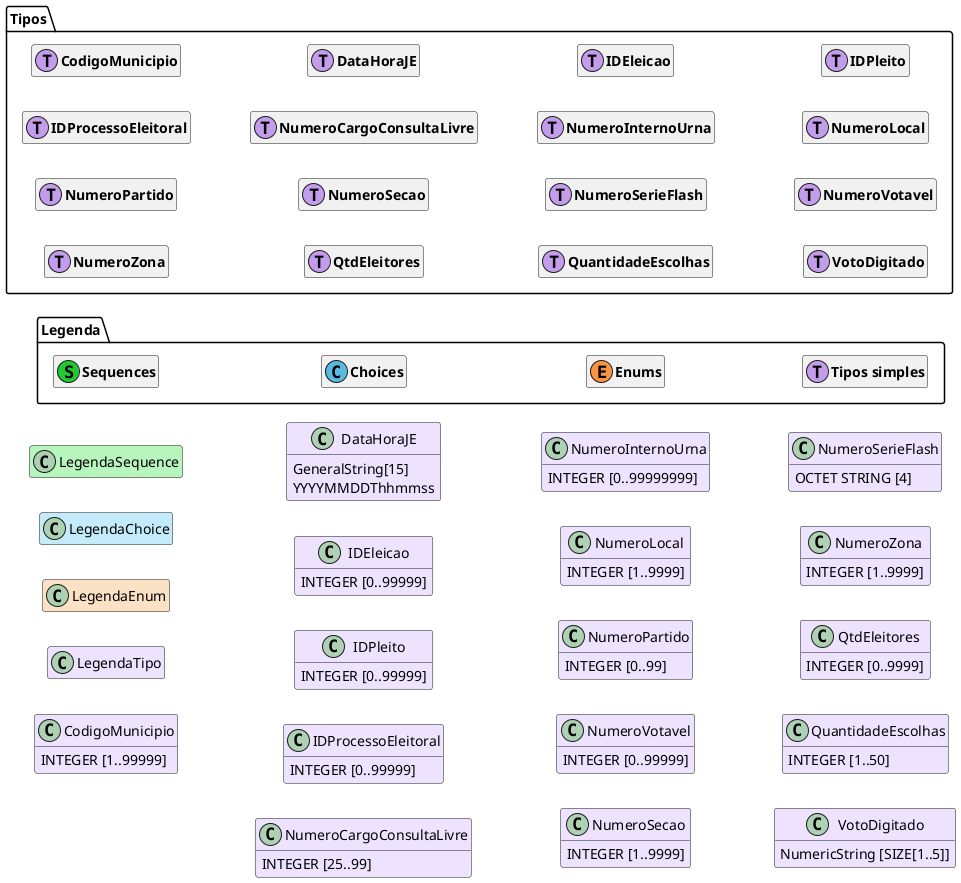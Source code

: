 @startuml

left to right direction

hide empty members

!define aenum       #fa9441
!define choice      #59b9de
!define sequence    #21c834
!define tipo        #c39deb
!define aenum_b     #fce2c5
!define choice_b    #c3ebfa
!define sequence_b  #b7f5bd
!define tipo_b      #ede3ff

package Legenda {
    class LegendaSequence   as "**Sequences**"              << (S, sequence) >>
    class LegendaChoice     as "**Choices**"                << (C, choice) >>
    class LegendaEnum       as "**Enums**"                  << (E, aenum) >>
    class LegendaTipo       as "**Tipos simples**"          << (T, tipo) >>
    ' Layout

    LegendaSequence -[hidden]-> LegendaChoice
    LegendaChoice -[hidden]-> LegendaEnum
    LegendaEnum -[hidden]-> LegendaTipo
}

package Tipos {
    class CodigoMunicipio          as "**CodigoMunicipio**"            << (T, tipo) >>
    class DataHoraJE               as "**DataHoraJE**"                 << (T, tipo) >>
    class IDEleicao                as "**IDEleicao**"                  << (T, tipo) >>
    class IDPleito                 as "**IDPleito**"                   << (T, tipo) >>
    class IDProcessoEleitoral      as "**IDProcessoEleitoral**"        << (T, tipo) >>
    class NumeroCargoConsultaLivre as "**NumeroCargoConsultaLivre**"   << (T, tipo) >>
    class NumeroInternoUrna        as "**NumeroInternoUrna**"          << (T, tipo) >>
    class NumeroLocal              as "**NumeroLocal**"                << (T, tipo) >>
    class NumeroPartido            as "**NumeroPartido**"              << (T, tipo) >>
    class NumeroSecao              as "**NumeroSecao**"                << (T, tipo) >>
    class NumeroSerieFlash         as "**NumeroSerieFlash**"           << (T, tipo) >>
    class NumeroVotavel            as "**NumeroVotavel**"              << (T, tipo) >>
    class NumeroZona               as "**NumeroZona**"                 << (T, tipo) >>
    class QtdEleitores             as "**QtdEleitores**"               << (T, tipo) >>
    class QuantidadeEscolhas       as "**QuantidadeEscolhas**"         << (T, tipo) >>
    class VotoDigitado             as "**VotoDigitado**"               << (T, tipo) >>

    CodigoMunicipio                -[hidden]-> DataHoraJE
    DataHoraJE                     -[hidden]-> IDEleicao
    IDEleicao                      -[hidden]-> IDPleito
    IDProcessoEleitoral            -[hidden]-> NumeroCargoConsultaLivre
    NumeroCargoConsultaLivre       -[hidden]-> NumeroInternoUrna
    NumeroInternoUrna              -[hidden]-> NumeroLocal
    NumeroPartido                  -[hidden]-> NumeroSecao
    NumeroSecao                    -[hidden]-> NumeroSerieFlash
    NumeroSerieFlash               -[hidden]-> NumeroVotavel
    NumeroZona                     -[hidden]-> QtdEleitores
    QtdEleitores                   -[hidden]-> QuantidadeEscolhas
    QuantidadeEscolhas             -[hidden]-> VotoDigitado
}

class LegendaSequence sequence_b
class LegendaChoice choice_b
class LegendaEnum aenum_b
class LegendaTipo tipo_b

' Detalhes dos tipos

class CodigoMunicipio tipo_b {
    INTEGER [1..99999]
}

class DataHoraJE tipo_b {
    GeneralString[15]
    YYYYMMDDThhmmss
}

class IDEleicao tipo_b {
    INTEGER [0..99999]
}

class IDPleito tipo_b {
    INTEGER [0..99999]
}

class IDProcessoEleitoral tipo_b {
    INTEGER [0..99999]
}

class NumeroCargoConsultaLivre tipo_b {
    INTEGER [25..99]
}

class NumeroInternoUrna tipo_b {
    INTEGER [0..99999999]
}

class NumeroLocal tipo_b {
    INTEGER [1..9999]
}

class NumeroPartido tipo_b {
    INTEGER [0..99]
}

class NumeroVotavel tipo_b {
    INTEGER [0..99999]
}

class NumeroSecao tipo_b {
    INTEGER [1..9999]
}

class NumeroSerieFlash tipo_b {
    OCTET STRING [4]
}

class NumeroZona tipo_b {
    INTEGER [1..9999]
}

class QtdEleitores tipo_b {
    INTEGER [0..9999]
}

class QuantidadeEscolhas tipo_b {
    INTEGER [1..50]
}

class VotoDigitado tipo_b {
    NumericString [SIZE[1..5]]
}

@enduml
